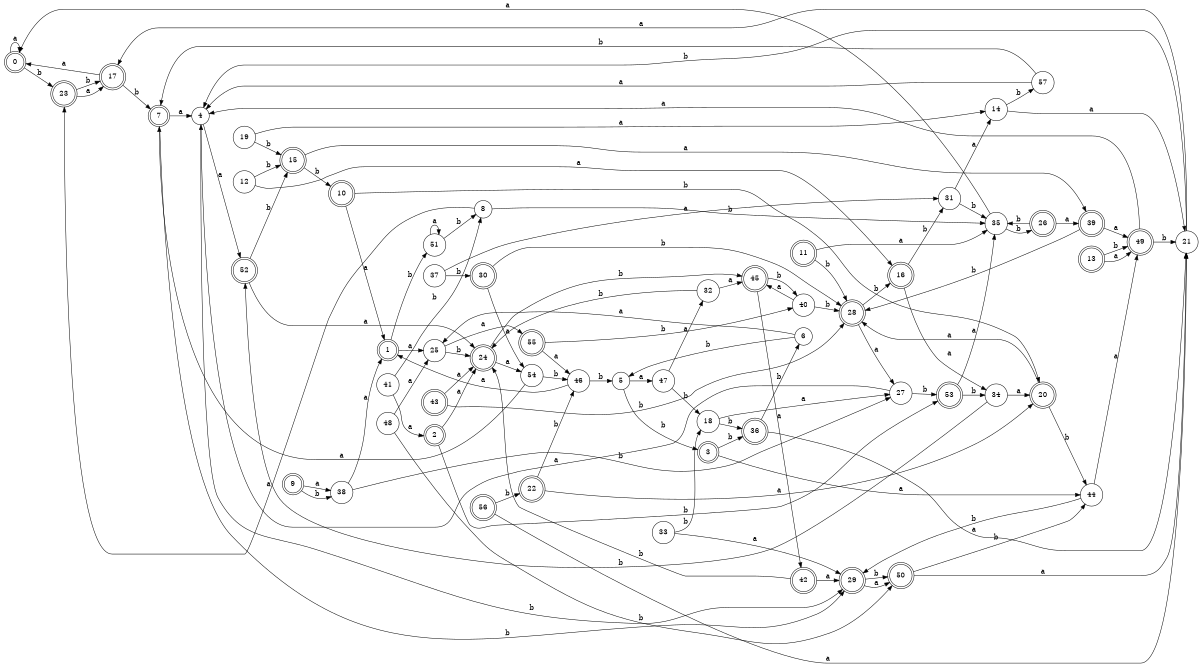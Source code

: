 digraph n47_4 {
__start0 [label="" shape="none"];

rankdir=LR;
size="8,5";

s0 [style="rounded,filled", color="black", fillcolor="white" shape="doublecircle", label="0"];
s1 [style="rounded,filled", color="black", fillcolor="white" shape="doublecircle", label="1"];
s2 [style="rounded,filled", color="black", fillcolor="white" shape="doublecircle", label="2"];
s3 [style="rounded,filled", color="black", fillcolor="white" shape="doublecircle", label="3"];
s4 [style="filled", color="black", fillcolor="white" shape="circle", label="4"];
s5 [style="filled", color="black", fillcolor="white" shape="circle", label="5"];
s6 [style="filled", color="black", fillcolor="white" shape="circle", label="6"];
s7 [style="rounded,filled", color="black", fillcolor="white" shape="doublecircle", label="7"];
s8 [style="filled", color="black", fillcolor="white" shape="circle", label="8"];
s9 [style="rounded,filled", color="black", fillcolor="white" shape="doublecircle", label="9"];
s10 [style="rounded,filled", color="black", fillcolor="white" shape="doublecircle", label="10"];
s11 [style="rounded,filled", color="black", fillcolor="white" shape="doublecircle", label="11"];
s12 [style="filled", color="black", fillcolor="white" shape="circle", label="12"];
s13 [style="rounded,filled", color="black", fillcolor="white" shape="doublecircle", label="13"];
s14 [style="filled", color="black", fillcolor="white" shape="circle", label="14"];
s15 [style="rounded,filled", color="black", fillcolor="white" shape="doublecircle", label="15"];
s16 [style="rounded,filled", color="black", fillcolor="white" shape="doublecircle", label="16"];
s17 [style="rounded,filled", color="black", fillcolor="white" shape="doublecircle", label="17"];
s18 [style="filled", color="black", fillcolor="white" shape="circle", label="18"];
s19 [style="filled", color="black", fillcolor="white" shape="circle", label="19"];
s20 [style="rounded,filled", color="black", fillcolor="white" shape="doublecircle", label="20"];
s21 [style="filled", color="black", fillcolor="white" shape="circle", label="21"];
s22 [style="rounded,filled", color="black", fillcolor="white" shape="doublecircle", label="22"];
s23 [style="rounded,filled", color="black", fillcolor="white" shape="doublecircle", label="23"];
s24 [style="rounded,filled", color="black", fillcolor="white" shape="doublecircle", label="24"];
s25 [style="filled", color="black", fillcolor="white" shape="circle", label="25"];
s26 [style="rounded,filled", color="black", fillcolor="white" shape="doublecircle", label="26"];
s27 [style="filled", color="black", fillcolor="white" shape="circle", label="27"];
s28 [style="rounded,filled", color="black", fillcolor="white" shape="doublecircle", label="28"];
s29 [style="rounded,filled", color="black", fillcolor="white" shape="doublecircle", label="29"];
s30 [style="rounded,filled", color="black", fillcolor="white" shape="doublecircle", label="30"];
s31 [style="filled", color="black", fillcolor="white" shape="circle", label="31"];
s32 [style="filled", color="black", fillcolor="white" shape="circle", label="32"];
s33 [style="filled", color="black", fillcolor="white" shape="circle", label="33"];
s34 [style="filled", color="black", fillcolor="white" shape="circle", label="34"];
s35 [style="filled", color="black", fillcolor="white" shape="circle", label="35"];
s36 [style="rounded,filled", color="black", fillcolor="white" shape="doublecircle", label="36"];
s37 [style="filled", color="black", fillcolor="white" shape="circle", label="37"];
s38 [style="filled", color="black", fillcolor="white" shape="circle", label="38"];
s39 [style="rounded,filled", color="black", fillcolor="white" shape="doublecircle", label="39"];
s40 [style="filled", color="black", fillcolor="white" shape="circle", label="40"];
s41 [style="filled", color="black", fillcolor="white" shape="circle", label="41"];
s42 [style="rounded,filled", color="black", fillcolor="white" shape="doublecircle", label="42"];
s43 [style="rounded,filled", color="black", fillcolor="white" shape="doublecircle", label="43"];
s44 [style="filled", color="black", fillcolor="white" shape="circle", label="44"];
s45 [style="rounded,filled", color="black", fillcolor="white" shape="doublecircle", label="45"];
s46 [style="filled", color="black", fillcolor="white" shape="circle", label="46"];
s47 [style="filled", color="black", fillcolor="white" shape="circle", label="47"];
s48 [style="filled", color="black", fillcolor="white" shape="circle", label="48"];
s49 [style="rounded,filled", color="black", fillcolor="white" shape="doublecircle", label="49"];
s50 [style="rounded,filled", color="black", fillcolor="white" shape="doublecircle", label="50"];
s51 [style="filled", color="black", fillcolor="white" shape="circle", label="51"];
s52 [style="rounded,filled", color="black", fillcolor="white" shape="doublecircle", label="52"];
s53 [style="rounded,filled", color="black", fillcolor="white" shape="doublecircle", label="53"];
s54 [style="filled", color="black", fillcolor="white" shape="circle", label="54"];
s55 [style="rounded,filled", color="black", fillcolor="white" shape="doublecircle", label="55"];
s56 [style="rounded,filled", color="black", fillcolor="white" shape="doublecircle", label="56"];
s57 [style="filled", color="black", fillcolor="white" shape="circle", label="57"];
s0 -> s0 [label="a"];
s0 -> s23 [label="b"];
s1 -> s25 [label="a"];
s1 -> s51 [label="b"];
s2 -> s24 [label="a"];
s2 -> s53 [label="b"];
s3 -> s44 [label="a"];
s3 -> s36 [label="b"];
s4 -> s52 [label="a"];
s4 -> s29 [label="b"];
s5 -> s47 [label="a"];
s5 -> s3 [label="b"];
s6 -> s25 [label="a"];
s6 -> s5 [label="b"];
s7 -> s4 [label="a"];
s7 -> s29 [label="b"];
s8 -> s23 [label="a"];
s8 -> s35 [label="b"];
s9 -> s38 [label="a"];
s9 -> s38 [label="b"];
s10 -> s1 [label="a"];
s10 -> s20 [label="b"];
s11 -> s35 [label="a"];
s11 -> s28 [label="b"];
s12 -> s16 [label="a"];
s12 -> s15 [label="b"];
s13 -> s49 [label="a"];
s13 -> s49 [label="b"];
s14 -> s21 [label="a"];
s14 -> s57 [label="b"];
s15 -> s39 [label="a"];
s15 -> s10 [label="b"];
s16 -> s34 [label="a"];
s16 -> s31 [label="b"];
s17 -> s0 [label="a"];
s17 -> s7 [label="b"];
s18 -> s27 [label="a"];
s18 -> s36 [label="b"];
s19 -> s14 [label="a"];
s19 -> s15 [label="b"];
s20 -> s28 [label="a"];
s20 -> s44 [label="b"];
s21 -> s17 [label="a"];
s21 -> s4 [label="b"];
s22 -> s20 [label="a"];
s22 -> s46 [label="b"];
s23 -> s17 [label="a"];
s23 -> s17 [label="b"];
s24 -> s54 [label="a"];
s24 -> s45 [label="b"];
s25 -> s55 [label="a"];
s25 -> s24 [label="b"];
s26 -> s39 [label="a"];
s26 -> s35 [label="b"];
s27 -> s4 [label="a"];
s27 -> s53 [label="b"];
s28 -> s27 [label="a"];
s28 -> s16 [label="b"];
s29 -> s50 [label="a"];
s29 -> s50 [label="b"];
s30 -> s54 [label="a"];
s30 -> s28 [label="b"];
s31 -> s14 [label="a"];
s31 -> s35 [label="b"];
s32 -> s45 [label="a"];
s32 -> s24 [label="b"];
s33 -> s29 [label="a"];
s33 -> s18 [label="b"];
s34 -> s20 [label="a"];
s34 -> s52 [label="b"];
s35 -> s0 [label="a"];
s35 -> s26 [label="b"];
s36 -> s21 [label="a"];
s36 -> s6 [label="b"];
s37 -> s31 [label="a"];
s37 -> s30 [label="b"];
s38 -> s1 [label="a"];
s38 -> s27 [label="b"];
s39 -> s49 [label="a"];
s39 -> s28 [label="b"];
s40 -> s45 [label="a"];
s40 -> s28 [label="b"];
s41 -> s2 [label="a"];
s41 -> s8 [label="b"];
s42 -> s29 [label="a"];
s42 -> s24 [label="b"];
s43 -> s24 [label="a"];
s43 -> s28 [label="b"];
s44 -> s49 [label="a"];
s44 -> s29 [label="b"];
s45 -> s42 [label="a"];
s45 -> s40 [label="b"];
s46 -> s1 [label="a"];
s46 -> s5 [label="b"];
s47 -> s32 [label="a"];
s47 -> s18 [label="b"];
s48 -> s25 [label="a"];
s48 -> s50 [label="b"];
s49 -> s4 [label="a"];
s49 -> s21 [label="b"];
s50 -> s21 [label="a"];
s50 -> s44 [label="b"];
s51 -> s51 [label="a"];
s51 -> s8 [label="b"];
s52 -> s24 [label="a"];
s52 -> s15 [label="b"];
s53 -> s35 [label="a"];
s53 -> s34 [label="b"];
s54 -> s7 [label="a"];
s54 -> s46 [label="b"];
s55 -> s46 [label="a"];
s55 -> s40 [label="b"];
s56 -> s21 [label="a"];
s56 -> s22 [label="b"];
s57 -> s4 [label="a"];
s57 -> s7 [label="b"];

}